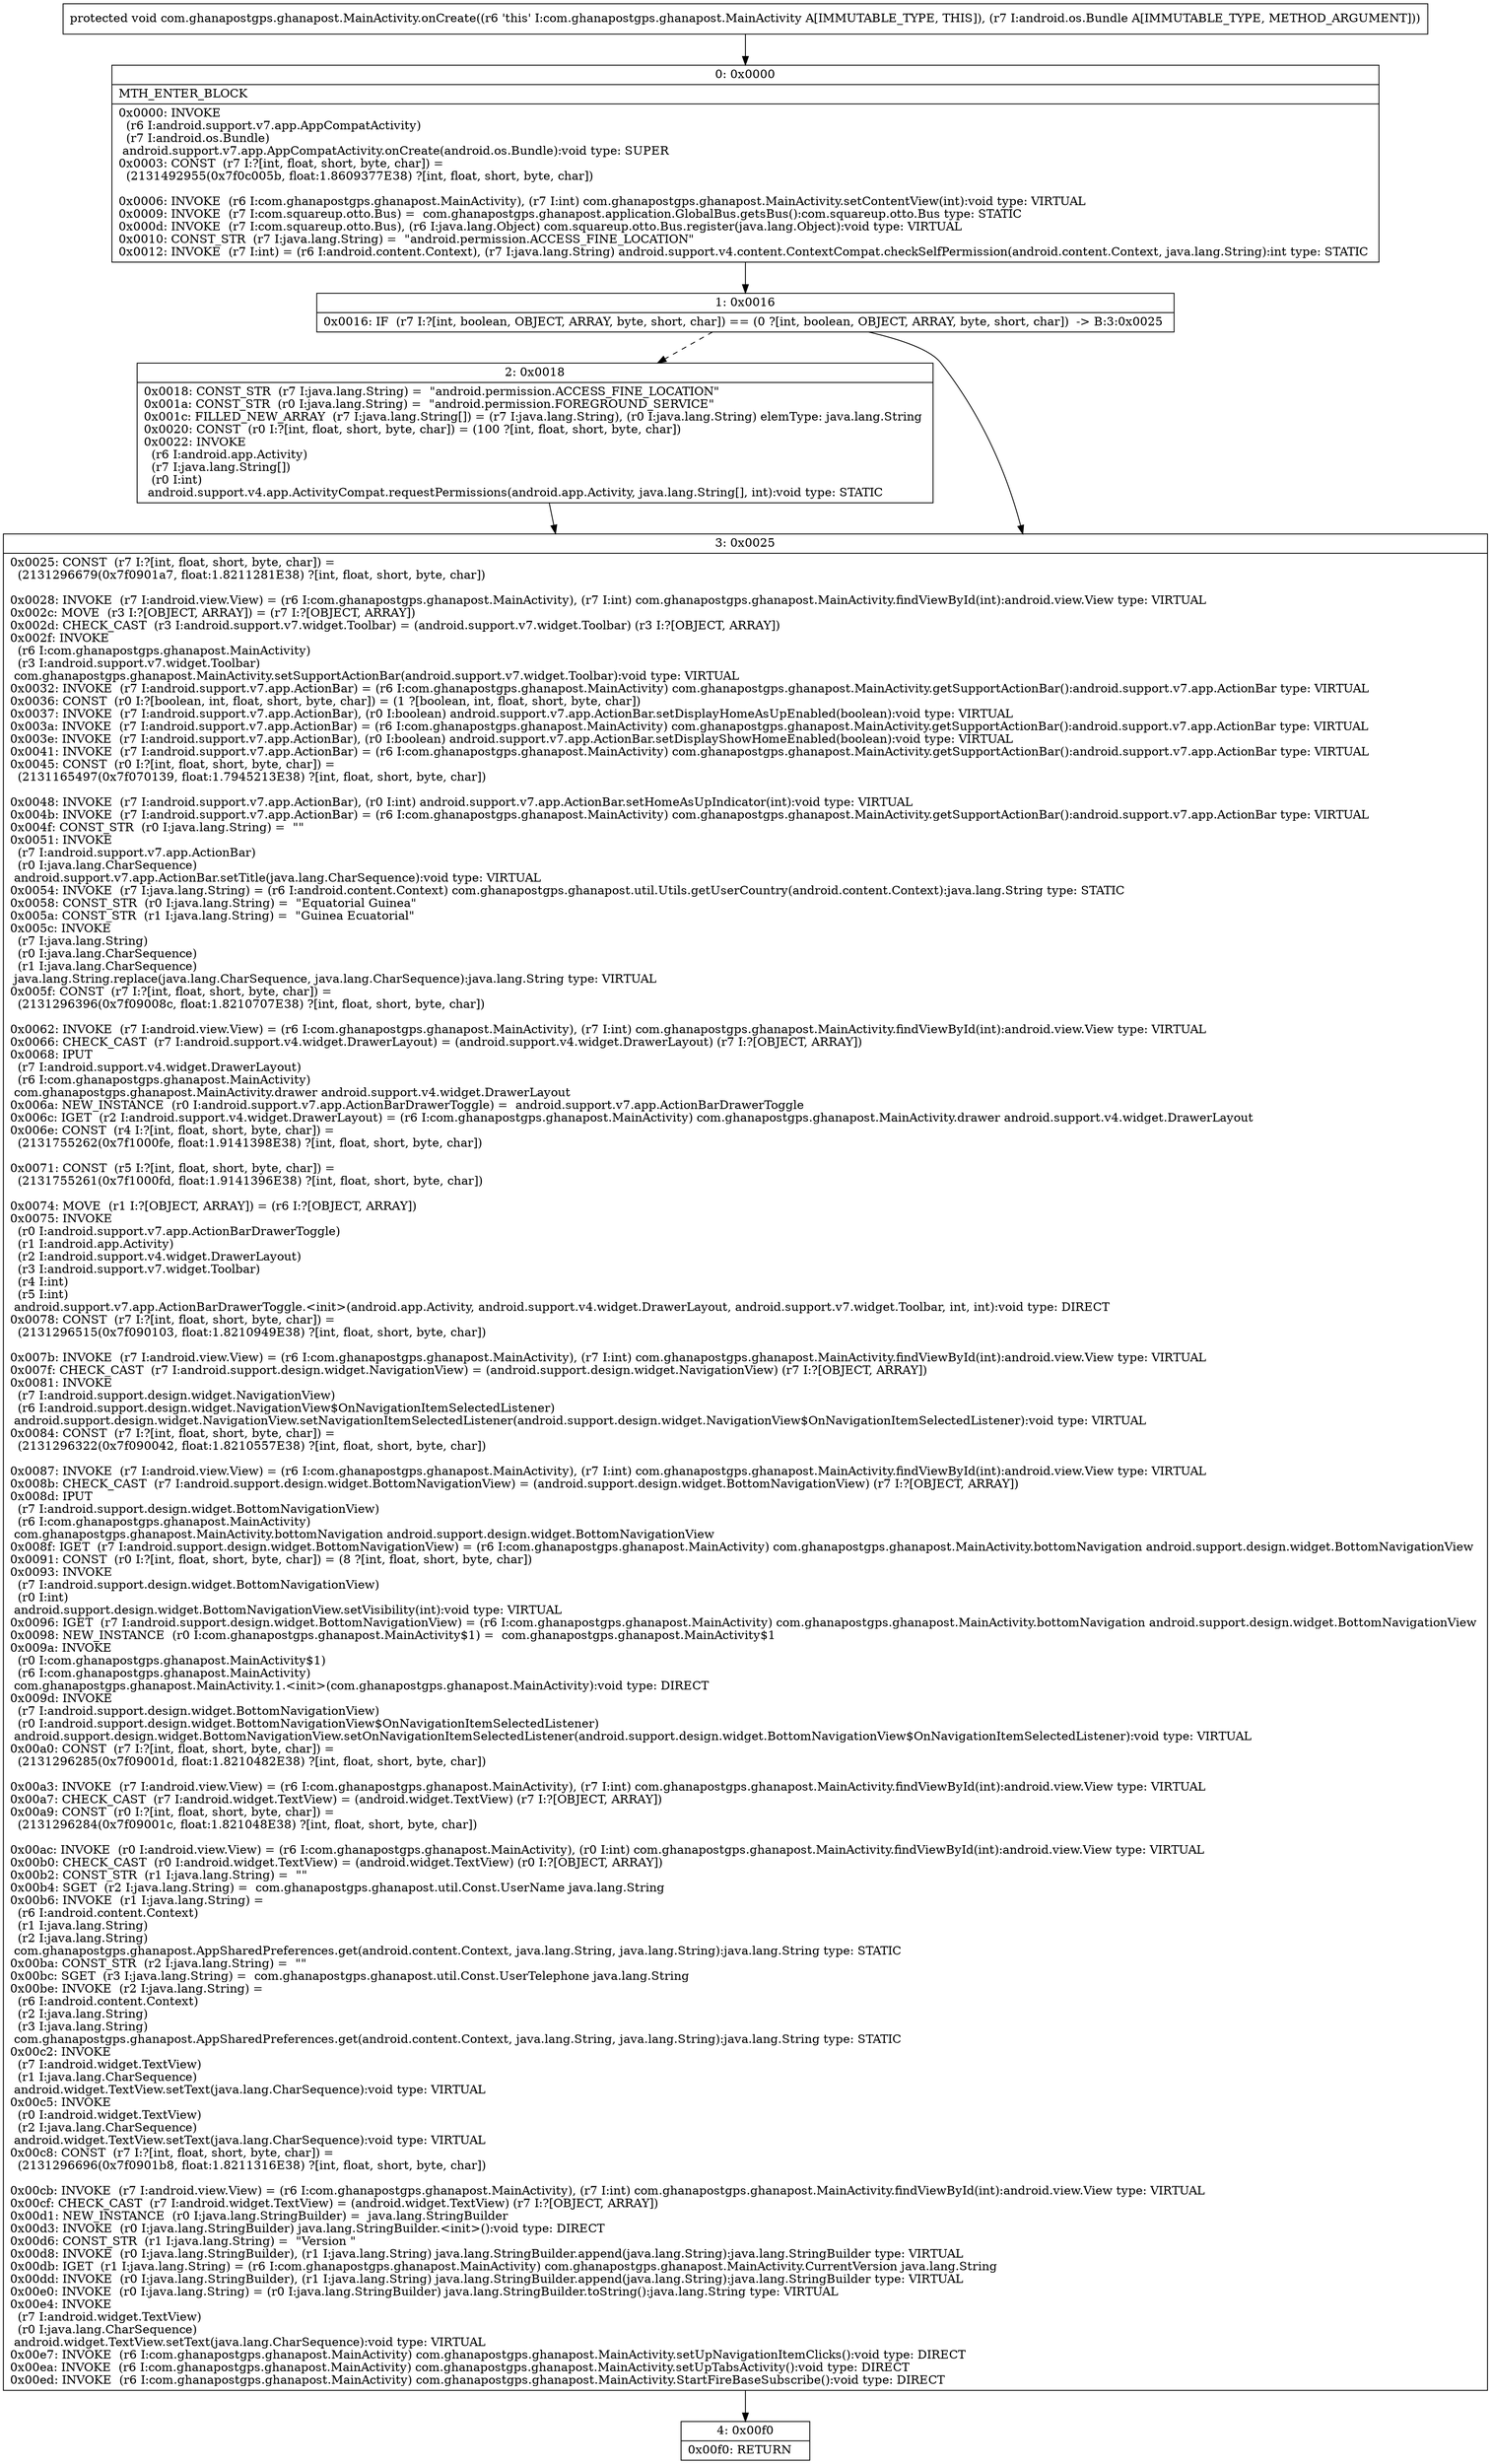 digraph "CFG forcom.ghanapostgps.ghanapost.MainActivity.onCreate(Landroid\/os\/Bundle;)V" {
Node_0 [shape=record,label="{0\:\ 0x0000|MTH_ENTER_BLOCK\l|0x0000: INVOKE  \l  (r6 I:android.support.v7.app.AppCompatActivity)\l  (r7 I:android.os.Bundle)\l android.support.v7.app.AppCompatActivity.onCreate(android.os.Bundle):void type: SUPER \l0x0003: CONST  (r7 I:?[int, float, short, byte, char]) = \l  (2131492955(0x7f0c005b, float:1.8609377E38) ?[int, float, short, byte, char])\l \l0x0006: INVOKE  (r6 I:com.ghanapostgps.ghanapost.MainActivity), (r7 I:int) com.ghanapostgps.ghanapost.MainActivity.setContentView(int):void type: VIRTUAL \l0x0009: INVOKE  (r7 I:com.squareup.otto.Bus) =  com.ghanapostgps.ghanapost.application.GlobalBus.getsBus():com.squareup.otto.Bus type: STATIC \l0x000d: INVOKE  (r7 I:com.squareup.otto.Bus), (r6 I:java.lang.Object) com.squareup.otto.Bus.register(java.lang.Object):void type: VIRTUAL \l0x0010: CONST_STR  (r7 I:java.lang.String) =  \"android.permission.ACCESS_FINE_LOCATION\" \l0x0012: INVOKE  (r7 I:int) = (r6 I:android.content.Context), (r7 I:java.lang.String) android.support.v4.content.ContextCompat.checkSelfPermission(android.content.Context, java.lang.String):int type: STATIC \l}"];
Node_1 [shape=record,label="{1\:\ 0x0016|0x0016: IF  (r7 I:?[int, boolean, OBJECT, ARRAY, byte, short, char]) == (0 ?[int, boolean, OBJECT, ARRAY, byte, short, char])  \-\> B:3:0x0025 \l}"];
Node_2 [shape=record,label="{2\:\ 0x0018|0x0018: CONST_STR  (r7 I:java.lang.String) =  \"android.permission.ACCESS_FINE_LOCATION\" \l0x001a: CONST_STR  (r0 I:java.lang.String) =  \"android.permission.FOREGROUND_SERVICE\" \l0x001c: FILLED_NEW_ARRAY  (r7 I:java.lang.String[]) = (r7 I:java.lang.String), (r0 I:java.lang.String) elemType: java.lang.String \l0x0020: CONST  (r0 I:?[int, float, short, byte, char]) = (100 ?[int, float, short, byte, char]) \l0x0022: INVOKE  \l  (r6 I:android.app.Activity)\l  (r7 I:java.lang.String[])\l  (r0 I:int)\l android.support.v4.app.ActivityCompat.requestPermissions(android.app.Activity, java.lang.String[], int):void type: STATIC \l}"];
Node_3 [shape=record,label="{3\:\ 0x0025|0x0025: CONST  (r7 I:?[int, float, short, byte, char]) = \l  (2131296679(0x7f0901a7, float:1.8211281E38) ?[int, float, short, byte, char])\l \l0x0028: INVOKE  (r7 I:android.view.View) = (r6 I:com.ghanapostgps.ghanapost.MainActivity), (r7 I:int) com.ghanapostgps.ghanapost.MainActivity.findViewById(int):android.view.View type: VIRTUAL \l0x002c: MOVE  (r3 I:?[OBJECT, ARRAY]) = (r7 I:?[OBJECT, ARRAY]) \l0x002d: CHECK_CAST  (r3 I:android.support.v7.widget.Toolbar) = (android.support.v7.widget.Toolbar) (r3 I:?[OBJECT, ARRAY]) \l0x002f: INVOKE  \l  (r6 I:com.ghanapostgps.ghanapost.MainActivity)\l  (r3 I:android.support.v7.widget.Toolbar)\l com.ghanapostgps.ghanapost.MainActivity.setSupportActionBar(android.support.v7.widget.Toolbar):void type: VIRTUAL \l0x0032: INVOKE  (r7 I:android.support.v7.app.ActionBar) = (r6 I:com.ghanapostgps.ghanapost.MainActivity) com.ghanapostgps.ghanapost.MainActivity.getSupportActionBar():android.support.v7.app.ActionBar type: VIRTUAL \l0x0036: CONST  (r0 I:?[boolean, int, float, short, byte, char]) = (1 ?[boolean, int, float, short, byte, char]) \l0x0037: INVOKE  (r7 I:android.support.v7.app.ActionBar), (r0 I:boolean) android.support.v7.app.ActionBar.setDisplayHomeAsUpEnabled(boolean):void type: VIRTUAL \l0x003a: INVOKE  (r7 I:android.support.v7.app.ActionBar) = (r6 I:com.ghanapostgps.ghanapost.MainActivity) com.ghanapostgps.ghanapost.MainActivity.getSupportActionBar():android.support.v7.app.ActionBar type: VIRTUAL \l0x003e: INVOKE  (r7 I:android.support.v7.app.ActionBar), (r0 I:boolean) android.support.v7.app.ActionBar.setDisplayShowHomeEnabled(boolean):void type: VIRTUAL \l0x0041: INVOKE  (r7 I:android.support.v7.app.ActionBar) = (r6 I:com.ghanapostgps.ghanapost.MainActivity) com.ghanapostgps.ghanapost.MainActivity.getSupportActionBar():android.support.v7.app.ActionBar type: VIRTUAL \l0x0045: CONST  (r0 I:?[int, float, short, byte, char]) = \l  (2131165497(0x7f070139, float:1.7945213E38) ?[int, float, short, byte, char])\l \l0x0048: INVOKE  (r7 I:android.support.v7.app.ActionBar), (r0 I:int) android.support.v7.app.ActionBar.setHomeAsUpIndicator(int):void type: VIRTUAL \l0x004b: INVOKE  (r7 I:android.support.v7.app.ActionBar) = (r6 I:com.ghanapostgps.ghanapost.MainActivity) com.ghanapostgps.ghanapost.MainActivity.getSupportActionBar():android.support.v7.app.ActionBar type: VIRTUAL \l0x004f: CONST_STR  (r0 I:java.lang.String) =  \"\" \l0x0051: INVOKE  \l  (r7 I:android.support.v7.app.ActionBar)\l  (r0 I:java.lang.CharSequence)\l android.support.v7.app.ActionBar.setTitle(java.lang.CharSequence):void type: VIRTUAL \l0x0054: INVOKE  (r7 I:java.lang.String) = (r6 I:android.content.Context) com.ghanapostgps.ghanapost.util.Utils.getUserCountry(android.content.Context):java.lang.String type: STATIC \l0x0058: CONST_STR  (r0 I:java.lang.String) =  \"Equatorial Guinea\" \l0x005a: CONST_STR  (r1 I:java.lang.String) =  \"Guinea Ecuatorial\" \l0x005c: INVOKE  \l  (r7 I:java.lang.String)\l  (r0 I:java.lang.CharSequence)\l  (r1 I:java.lang.CharSequence)\l java.lang.String.replace(java.lang.CharSequence, java.lang.CharSequence):java.lang.String type: VIRTUAL \l0x005f: CONST  (r7 I:?[int, float, short, byte, char]) = \l  (2131296396(0x7f09008c, float:1.8210707E38) ?[int, float, short, byte, char])\l \l0x0062: INVOKE  (r7 I:android.view.View) = (r6 I:com.ghanapostgps.ghanapost.MainActivity), (r7 I:int) com.ghanapostgps.ghanapost.MainActivity.findViewById(int):android.view.View type: VIRTUAL \l0x0066: CHECK_CAST  (r7 I:android.support.v4.widget.DrawerLayout) = (android.support.v4.widget.DrawerLayout) (r7 I:?[OBJECT, ARRAY]) \l0x0068: IPUT  \l  (r7 I:android.support.v4.widget.DrawerLayout)\l  (r6 I:com.ghanapostgps.ghanapost.MainActivity)\l com.ghanapostgps.ghanapost.MainActivity.drawer android.support.v4.widget.DrawerLayout \l0x006a: NEW_INSTANCE  (r0 I:android.support.v7.app.ActionBarDrawerToggle) =  android.support.v7.app.ActionBarDrawerToggle \l0x006c: IGET  (r2 I:android.support.v4.widget.DrawerLayout) = (r6 I:com.ghanapostgps.ghanapost.MainActivity) com.ghanapostgps.ghanapost.MainActivity.drawer android.support.v4.widget.DrawerLayout \l0x006e: CONST  (r4 I:?[int, float, short, byte, char]) = \l  (2131755262(0x7f1000fe, float:1.9141398E38) ?[int, float, short, byte, char])\l \l0x0071: CONST  (r5 I:?[int, float, short, byte, char]) = \l  (2131755261(0x7f1000fd, float:1.9141396E38) ?[int, float, short, byte, char])\l \l0x0074: MOVE  (r1 I:?[OBJECT, ARRAY]) = (r6 I:?[OBJECT, ARRAY]) \l0x0075: INVOKE  \l  (r0 I:android.support.v7.app.ActionBarDrawerToggle)\l  (r1 I:android.app.Activity)\l  (r2 I:android.support.v4.widget.DrawerLayout)\l  (r3 I:android.support.v7.widget.Toolbar)\l  (r4 I:int)\l  (r5 I:int)\l android.support.v7.app.ActionBarDrawerToggle.\<init\>(android.app.Activity, android.support.v4.widget.DrawerLayout, android.support.v7.widget.Toolbar, int, int):void type: DIRECT \l0x0078: CONST  (r7 I:?[int, float, short, byte, char]) = \l  (2131296515(0x7f090103, float:1.8210949E38) ?[int, float, short, byte, char])\l \l0x007b: INVOKE  (r7 I:android.view.View) = (r6 I:com.ghanapostgps.ghanapost.MainActivity), (r7 I:int) com.ghanapostgps.ghanapost.MainActivity.findViewById(int):android.view.View type: VIRTUAL \l0x007f: CHECK_CAST  (r7 I:android.support.design.widget.NavigationView) = (android.support.design.widget.NavigationView) (r7 I:?[OBJECT, ARRAY]) \l0x0081: INVOKE  \l  (r7 I:android.support.design.widget.NavigationView)\l  (r6 I:android.support.design.widget.NavigationView$OnNavigationItemSelectedListener)\l android.support.design.widget.NavigationView.setNavigationItemSelectedListener(android.support.design.widget.NavigationView$OnNavigationItemSelectedListener):void type: VIRTUAL \l0x0084: CONST  (r7 I:?[int, float, short, byte, char]) = \l  (2131296322(0x7f090042, float:1.8210557E38) ?[int, float, short, byte, char])\l \l0x0087: INVOKE  (r7 I:android.view.View) = (r6 I:com.ghanapostgps.ghanapost.MainActivity), (r7 I:int) com.ghanapostgps.ghanapost.MainActivity.findViewById(int):android.view.View type: VIRTUAL \l0x008b: CHECK_CAST  (r7 I:android.support.design.widget.BottomNavigationView) = (android.support.design.widget.BottomNavigationView) (r7 I:?[OBJECT, ARRAY]) \l0x008d: IPUT  \l  (r7 I:android.support.design.widget.BottomNavigationView)\l  (r6 I:com.ghanapostgps.ghanapost.MainActivity)\l com.ghanapostgps.ghanapost.MainActivity.bottomNavigation android.support.design.widget.BottomNavigationView \l0x008f: IGET  (r7 I:android.support.design.widget.BottomNavigationView) = (r6 I:com.ghanapostgps.ghanapost.MainActivity) com.ghanapostgps.ghanapost.MainActivity.bottomNavigation android.support.design.widget.BottomNavigationView \l0x0091: CONST  (r0 I:?[int, float, short, byte, char]) = (8 ?[int, float, short, byte, char]) \l0x0093: INVOKE  \l  (r7 I:android.support.design.widget.BottomNavigationView)\l  (r0 I:int)\l android.support.design.widget.BottomNavigationView.setVisibility(int):void type: VIRTUAL \l0x0096: IGET  (r7 I:android.support.design.widget.BottomNavigationView) = (r6 I:com.ghanapostgps.ghanapost.MainActivity) com.ghanapostgps.ghanapost.MainActivity.bottomNavigation android.support.design.widget.BottomNavigationView \l0x0098: NEW_INSTANCE  (r0 I:com.ghanapostgps.ghanapost.MainActivity$1) =  com.ghanapostgps.ghanapost.MainActivity$1 \l0x009a: INVOKE  \l  (r0 I:com.ghanapostgps.ghanapost.MainActivity$1)\l  (r6 I:com.ghanapostgps.ghanapost.MainActivity)\l com.ghanapostgps.ghanapost.MainActivity.1.\<init\>(com.ghanapostgps.ghanapost.MainActivity):void type: DIRECT \l0x009d: INVOKE  \l  (r7 I:android.support.design.widget.BottomNavigationView)\l  (r0 I:android.support.design.widget.BottomNavigationView$OnNavigationItemSelectedListener)\l android.support.design.widget.BottomNavigationView.setOnNavigationItemSelectedListener(android.support.design.widget.BottomNavigationView$OnNavigationItemSelectedListener):void type: VIRTUAL \l0x00a0: CONST  (r7 I:?[int, float, short, byte, char]) = \l  (2131296285(0x7f09001d, float:1.8210482E38) ?[int, float, short, byte, char])\l \l0x00a3: INVOKE  (r7 I:android.view.View) = (r6 I:com.ghanapostgps.ghanapost.MainActivity), (r7 I:int) com.ghanapostgps.ghanapost.MainActivity.findViewById(int):android.view.View type: VIRTUAL \l0x00a7: CHECK_CAST  (r7 I:android.widget.TextView) = (android.widget.TextView) (r7 I:?[OBJECT, ARRAY]) \l0x00a9: CONST  (r0 I:?[int, float, short, byte, char]) = \l  (2131296284(0x7f09001c, float:1.821048E38) ?[int, float, short, byte, char])\l \l0x00ac: INVOKE  (r0 I:android.view.View) = (r6 I:com.ghanapostgps.ghanapost.MainActivity), (r0 I:int) com.ghanapostgps.ghanapost.MainActivity.findViewById(int):android.view.View type: VIRTUAL \l0x00b0: CHECK_CAST  (r0 I:android.widget.TextView) = (android.widget.TextView) (r0 I:?[OBJECT, ARRAY]) \l0x00b2: CONST_STR  (r1 I:java.lang.String) =  \"\" \l0x00b4: SGET  (r2 I:java.lang.String) =  com.ghanapostgps.ghanapost.util.Const.UserName java.lang.String \l0x00b6: INVOKE  (r1 I:java.lang.String) = \l  (r6 I:android.content.Context)\l  (r1 I:java.lang.String)\l  (r2 I:java.lang.String)\l com.ghanapostgps.ghanapost.AppSharedPreferences.get(android.content.Context, java.lang.String, java.lang.String):java.lang.String type: STATIC \l0x00ba: CONST_STR  (r2 I:java.lang.String) =  \"\" \l0x00bc: SGET  (r3 I:java.lang.String) =  com.ghanapostgps.ghanapost.util.Const.UserTelephone java.lang.String \l0x00be: INVOKE  (r2 I:java.lang.String) = \l  (r6 I:android.content.Context)\l  (r2 I:java.lang.String)\l  (r3 I:java.lang.String)\l com.ghanapostgps.ghanapost.AppSharedPreferences.get(android.content.Context, java.lang.String, java.lang.String):java.lang.String type: STATIC \l0x00c2: INVOKE  \l  (r7 I:android.widget.TextView)\l  (r1 I:java.lang.CharSequence)\l android.widget.TextView.setText(java.lang.CharSequence):void type: VIRTUAL \l0x00c5: INVOKE  \l  (r0 I:android.widget.TextView)\l  (r2 I:java.lang.CharSequence)\l android.widget.TextView.setText(java.lang.CharSequence):void type: VIRTUAL \l0x00c8: CONST  (r7 I:?[int, float, short, byte, char]) = \l  (2131296696(0x7f0901b8, float:1.8211316E38) ?[int, float, short, byte, char])\l \l0x00cb: INVOKE  (r7 I:android.view.View) = (r6 I:com.ghanapostgps.ghanapost.MainActivity), (r7 I:int) com.ghanapostgps.ghanapost.MainActivity.findViewById(int):android.view.View type: VIRTUAL \l0x00cf: CHECK_CAST  (r7 I:android.widget.TextView) = (android.widget.TextView) (r7 I:?[OBJECT, ARRAY]) \l0x00d1: NEW_INSTANCE  (r0 I:java.lang.StringBuilder) =  java.lang.StringBuilder \l0x00d3: INVOKE  (r0 I:java.lang.StringBuilder) java.lang.StringBuilder.\<init\>():void type: DIRECT \l0x00d6: CONST_STR  (r1 I:java.lang.String) =  \"Version \" \l0x00d8: INVOKE  (r0 I:java.lang.StringBuilder), (r1 I:java.lang.String) java.lang.StringBuilder.append(java.lang.String):java.lang.StringBuilder type: VIRTUAL \l0x00db: IGET  (r1 I:java.lang.String) = (r6 I:com.ghanapostgps.ghanapost.MainActivity) com.ghanapostgps.ghanapost.MainActivity.CurrentVersion java.lang.String \l0x00dd: INVOKE  (r0 I:java.lang.StringBuilder), (r1 I:java.lang.String) java.lang.StringBuilder.append(java.lang.String):java.lang.StringBuilder type: VIRTUAL \l0x00e0: INVOKE  (r0 I:java.lang.String) = (r0 I:java.lang.StringBuilder) java.lang.StringBuilder.toString():java.lang.String type: VIRTUAL \l0x00e4: INVOKE  \l  (r7 I:android.widget.TextView)\l  (r0 I:java.lang.CharSequence)\l android.widget.TextView.setText(java.lang.CharSequence):void type: VIRTUAL \l0x00e7: INVOKE  (r6 I:com.ghanapostgps.ghanapost.MainActivity) com.ghanapostgps.ghanapost.MainActivity.setUpNavigationItemClicks():void type: DIRECT \l0x00ea: INVOKE  (r6 I:com.ghanapostgps.ghanapost.MainActivity) com.ghanapostgps.ghanapost.MainActivity.setUpTabsActivity():void type: DIRECT \l0x00ed: INVOKE  (r6 I:com.ghanapostgps.ghanapost.MainActivity) com.ghanapostgps.ghanapost.MainActivity.StartFireBaseSubscribe():void type: DIRECT \l}"];
Node_4 [shape=record,label="{4\:\ 0x00f0|0x00f0: RETURN   \l}"];
MethodNode[shape=record,label="{protected void com.ghanapostgps.ghanapost.MainActivity.onCreate((r6 'this' I:com.ghanapostgps.ghanapost.MainActivity A[IMMUTABLE_TYPE, THIS]), (r7 I:android.os.Bundle A[IMMUTABLE_TYPE, METHOD_ARGUMENT])) }"];
MethodNode -> Node_0;
Node_0 -> Node_1;
Node_1 -> Node_2[style=dashed];
Node_1 -> Node_3;
Node_2 -> Node_3;
Node_3 -> Node_4;
}

